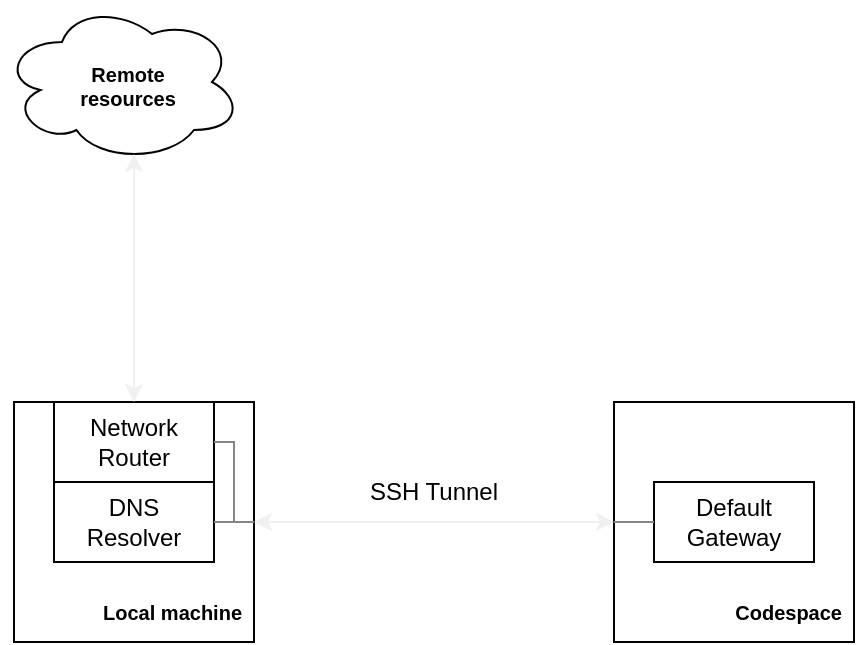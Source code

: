 <mxfile>
    <diagram id="zo_TgSlkXzDTACk1qIh0" name="Page-1">
        <mxGraphModel dx="194" dy="438" grid="1" gridSize="10" guides="1" tooltips="1" connect="1" arrows="1" fold="1" page="1" pageScale="1" pageWidth="850" pageHeight="1100" math="0" shadow="0">
            <root>
                <mxCell id="0"/>
                <mxCell id="1" parent="0"/>
                <mxCell id="5" value="&lt;meta charset=&quot;utf-8&quot;&gt;&lt;div style=&quot;color: rgb(191, 199, 213); background-color: rgb(41, 45, 62); font-family: menlo, monaco, &amp;quot;courier new&amp;quot;, monospace; font-weight: normal; font-size: 12px; line-height: 18px;&quot;&gt;&lt;br&gt;&lt;/div&gt;" style="rounded=0;whiteSpace=wrap;html=1;" vertex="1" parent="1">
                    <mxGeometry x="200" y="360" width="120" height="120" as="geometry"/>
                </mxCell>
                <mxCell id="6" value="Local machine" style="text;html=1;strokeColor=none;fillColor=none;align=right;verticalAlign=middle;whiteSpace=wrap;rounded=0;spacingRight=4;fontStyle=1;fontSize=10;" vertex="1" parent="1">
                    <mxGeometry x="230" y="450" width="90" height="30" as="geometry"/>
                </mxCell>
                <mxCell id="7" value="&lt;meta charset=&quot;utf-8&quot;&gt;&lt;div style=&quot;color: rgb(191, 199, 213); background-color: rgb(41, 45, 62); font-family: menlo, monaco, &amp;quot;courier new&amp;quot;, monospace; font-weight: normal; font-size: 12px; line-height: 18px;&quot;&gt;&lt;br&gt;&lt;/div&gt;" style="rounded=0;whiteSpace=wrap;html=1;" vertex="1" parent="1">
                    <mxGeometry x="500" y="360" width="120" height="120" as="geometry"/>
                </mxCell>
                <mxCell id="8" value="Codespace" style="text;html=1;strokeColor=none;fillColor=none;align=right;verticalAlign=middle;whiteSpace=wrap;rounded=0;spacingRight=4;fontSize=10;fontStyle=1" vertex="1" parent="1">
                    <mxGeometry x="530" y="450" width="90" height="30" as="geometry"/>
                </mxCell>
                <mxCell id="9" value="" style="rounded=0;whiteSpace=wrap;html=1;fillColor=none;" vertex="1" parent="1">
                    <mxGeometry x="520" y="400" width="80" height="40" as="geometry"/>
                </mxCell>
                <mxCell id="10" value="Default Gateway" style="text;html=1;strokeColor=none;fillColor=none;align=center;verticalAlign=middle;whiteSpace=wrap;rounded=0;" vertex="1" parent="1">
                    <mxGeometry x="530" y="405" width="60" height="30" as="geometry"/>
                </mxCell>
                <mxCell id="11" value="" style="endArrow=classic;startArrow=classic;html=1;exitX=1;exitY=0.5;exitDx=0;exitDy=0;entryX=0;entryY=0.5;entryDx=0;entryDy=0;strokeColor=#F0F0F0;rounded=0;" edge="1" parent="1" source="5" target="7">
                    <mxGeometry width="50" height="50" relative="1" as="geometry">
                        <mxPoint x="430" y="400" as="sourcePoint"/>
                        <mxPoint x="480" y="350" as="targetPoint"/>
                    </mxGeometry>
                </mxCell>
                <mxCell id="12" value="SSH Tunnel" style="text;html=1;strokeColor=none;fillColor=none;align=center;verticalAlign=middle;whiteSpace=wrap;rounded=0;" vertex="1" parent="1">
                    <mxGeometry x="360" y="390" width="100" height="30" as="geometry"/>
                </mxCell>
                <mxCell id="14" value="" style="rounded=0;whiteSpace=wrap;html=1;fillColor=none;" vertex="1" parent="1">
                    <mxGeometry x="220" y="400" width="80" height="40" as="geometry"/>
                </mxCell>
                <mxCell id="15" value="DNS Resolver" style="text;html=1;strokeColor=none;fillColor=none;align=center;verticalAlign=middle;whiteSpace=wrap;rounded=0;" vertex="1" parent="1">
                    <mxGeometry x="230" y="405" width="60" height="30" as="geometry"/>
                </mxCell>
                <mxCell id="16" value="" style="rounded=0;whiteSpace=wrap;html=1;fillColor=none;" vertex="1" parent="1">
                    <mxGeometry x="220" y="360" width="80" height="40" as="geometry"/>
                </mxCell>
                <mxCell id="17" value="Network Router" style="text;html=1;strokeColor=none;fillColor=none;align=center;verticalAlign=middle;whiteSpace=wrap;rounded=0;" vertex="1" parent="1">
                    <mxGeometry x="230" y="365" width="60" height="30" as="geometry"/>
                </mxCell>
                <mxCell id="18" value="" style="ellipse;shape=cloud;whiteSpace=wrap;html=1;fillColor=default;" vertex="1" parent="1">
                    <mxGeometry x="194" y="160" width="120" height="80" as="geometry"/>
                </mxCell>
                <mxCell id="21" value="" style="endArrow=none;html=1;strokeWidth=1;rounded=0;entryX=0;entryY=0.5;entryDx=0;entryDy=0;strokeColor=#858585;" edge="1" parent="1" target="7">
                    <mxGeometry width="50" height="50" relative="1" as="geometry">
                        <mxPoint x="520" y="420" as="sourcePoint"/>
                        <mxPoint x="460" y="300" as="targetPoint"/>
                        <Array as="points"/>
                    </mxGeometry>
                </mxCell>
                <mxCell id="22" value="" style="endArrow=none;html=1;strokeWidth=1;rounded=0;exitX=1;exitY=0.5;exitDx=0;exitDy=0;entryX=1;entryY=0.5;entryDx=0;entryDy=0;strokeColor=#858585;" edge="1" parent="1" source="5" target="16">
                    <mxGeometry width="50" height="50" relative="1" as="geometry">
                        <mxPoint x="430" y="350" as="sourcePoint"/>
                        <mxPoint x="480" y="300" as="targetPoint"/>
                        <Array as="points">
                            <mxPoint x="310" y="420"/>
                            <mxPoint x="310" y="380"/>
                        </Array>
                    </mxGeometry>
                </mxCell>
                <mxCell id="24" value="" style="endArrow=classic;startArrow=classic;html=1;rounded=0;strokeColor=#F0F0F0;strokeWidth=1;exitX=0.5;exitY=0;exitDx=0;exitDy=0;entryX=0.55;entryY=0.95;entryDx=0;entryDy=0;entryPerimeter=0;fontColor=#F0F0F0;" edge="1" parent="1" source="16" target="18">
                    <mxGeometry width="50" height="50" relative="1" as="geometry">
                        <mxPoint x="420" y="370" as="sourcePoint"/>
                        <mxPoint x="470" y="320" as="targetPoint"/>
                    </mxGeometry>
                </mxCell>
                <mxCell id="25" value="" style="endArrow=none;html=1;strokeWidth=1;rounded=0;exitX=1;exitY=0.5;exitDx=0;exitDy=0;entryX=1;entryY=0.5;entryDx=0;entryDy=0;strokeColor=#858585;" edge="1" parent="1" source="5" target="14">
                    <mxGeometry width="50" height="50" relative="1" as="geometry">
                        <mxPoint x="330" y="430" as="sourcePoint"/>
                        <mxPoint x="310" y="390" as="targetPoint"/>
                        <Array as="points"/>
                    </mxGeometry>
                </mxCell>
                <mxCell id="26" value="Remote resources" style="text;html=1;strokeColor=none;fillColor=none;align=center;verticalAlign=middle;whiteSpace=wrap;rounded=0;fontSize=10;fontStyle=1" vertex="1" parent="1">
                    <mxGeometry x="227" y="187" width="60" height="30" as="geometry"/>
                </mxCell>
            </root>
        </mxGraphModel>
    </diagram>
</mxfile>